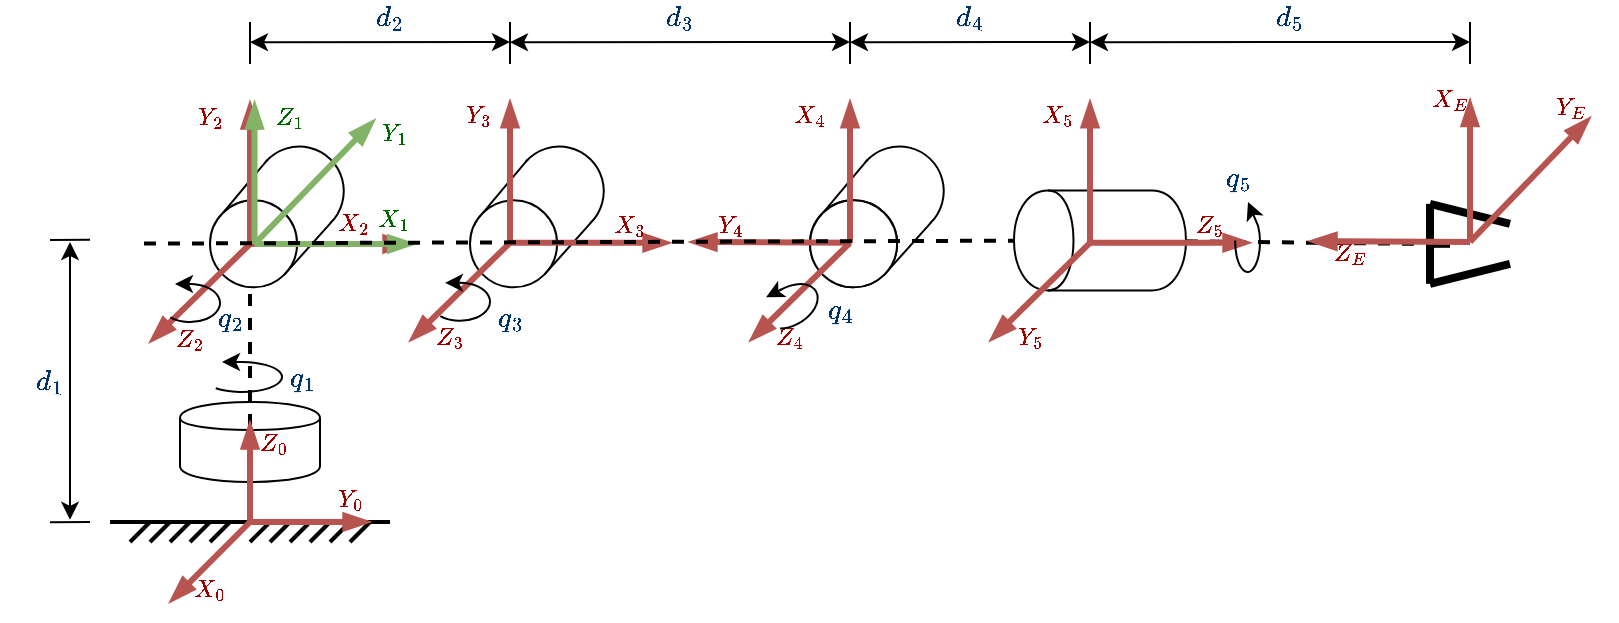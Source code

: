 <mxfile version="12.9.2" type="device"><diagram id="kCZqLQLHuq5Vb3MLcoAm" name="Page-1"><mxGraphModel dx="982" dy="481" grid="1" gridSize="10" guides="1" tooltips="1" connect="1" arrows="1" fold="1" page="1" pageScale="1" pageWidth="827" pageHeight="1169" math="1" shadow="0"><root><mxCell id="0"/><mxCell id="1" parent="0"/><mxCell id="_IQqjJRfOjK6HXZVAf1q-82" value="" style="endArrow=none;dashed=1;html=1;strokeWidth=2;" parent="1" source="_IQqjJRfOjK6HXZVAf1q-73" edge="1"><mxGeometry width="50" height="50" relative="1" as="geometry"><mxPoint x="217" y="260.79" as="sourcePoint"/><mxPoint x="860" y="261" as="targetPoint"/></mxGeometry></mxCell><mxCell id="_IQqjJRfOjK6HXZVAf1q-1" value="" style="group" parent="1" vertex="1" connectable="0"><mxGeometry x="200" y="400" width="140" height="10" as="geometry"/></mxCell><mxCell id="_IQqjJRfOjK6HXZVAf1q-2" value="" style="endArrow=none;html=1;strokeWidth=2;" parent="_IQqjJRfOjK6HXZVAf1q-1" edge="1"><mxGeometry width="50" height="50" relative="1" as="geometry"><mxPoint as="sourcePoint"/><mxPoint x="140" as="targetPoint"/></mxGeometry></mxCell><mxCell id="_IQqjJRfOjK6HXZVAf1q-3" value="" style="endArrow=none;html=1;strokeWidth=2;" parent="_IQqjJRfOjK6HXZVAf1q-1" edge="1"><mxGeometry width="50" height="50" relative="1" as="geometry"><mxPoint x="10" y="10" as="sourcePoint"/><mxPoint x="20" as="targetPoint"/></mxGeometry></mxCell><mxCell id="_IQqjJRfOjK6HXZVAf1q-4" value="" style="endArrow=none;html=1;strokeWidth=2;" parent="_IQqjJRfOjK6HXZVAf1q-1" edge="1"><mxGeometry width="50" height="50" relative="1" as="geometry"><mxPoint x="20" y="10" as="sourcePoint"/><mxPoint x="30" as="targetPoint"/></mxGeometry></mxCell><mxCell id="_IQqjJRfOjK6HXZVAf1q-5" value="" style="endArrow=none;html=1;strokeWidth=2;" parent="_IQqjJRfOjK6HXZVAf1q-1" edge="1"><mxGeometry width="50" height="50" relative="1" as="geometry"><mxPoint x="30" y="10" as="sourcePoint"/><mxPoint x="40" as="targetPoint"/></mxGeometry></mxCell><mxCell id="_IQqjJRfOjK6HXZVAf1q-6" value="" style="endArrow=none;html=1;strokeWidth=2;" parent="_IQqjJRfOjK6HXZVAf1q-1" edge="1"><mxGeometry width="50" height="50" relative="1" as="geometry"><mxPoint x="40" y="10" as="sourcePoint"/><mxPoint x="50" as="targetPoint"/></mxGeometry></mxCell><mxCell id="_IQqjJRfOjK6HXZVAf1q-7" value="" style="endArrow=none;html=1;strokeWidth=2;" parent="_IQqjJRfOjK6HXZVAf1q-1" edge="1"><mxGeometry width="50" height="50" relative="1" as="geometry"><mxPoint x="50" y="10" as="sourcePoint"/><mxPoint x="60" as="targetPoint"/></mxGeometry></mxCell><mxCell id="_IQqjJRfOjK6HXZVAf1q-8" value="" style="endArrow=none;html=1;strokeWidth=2;" parent="_IQqjJRfOjK6HXZVAf1q-1" edge="1"><mxGeometry width="50" height="50" relative="1" as="geometry"><mxPoint x="60" y="10" as="sourcePoint"/><mxPoint x="70" as="targetPoint"/></mxGeometry></mxCell><mxCell id="_IQqjJRfOjK6HXZVAf1q-9" value="" style="endArrow=none;html=1;strokeWidth=2;" parent="_IQqjJRfOjK6HXZVAf1q-1" edge="1"><mxGeometry width="50" height="50" relative="1" as="geometry"><mxPoint x="70" y="10" as="sourcePoint"/><mxPoint x="80" as="targetPoint"/></mxGeometry></mxCell><mxCell id="_IQqjJRfOjK6HXZVAf1q-10" value="" style="endArrow=none;html=1;strokeWidth=2;" parent="_IQqjJRfOjK6HXZVAf1q-1" edge="1"><mxGeometry width="50" height="50" relative="1" as="geometry"><mxPoint x="80" y="10" as="sourcePoint"/><mxPoint x="90" as="targetPoint"/></mxGeometry></mxCell><mxCell id="_IQqjJRfOjK6HXZVAf1q-11" value="" style="endArrow=none;html=1;strokeWidth=2;" parent="_IQqjJRfOjK6HXZVAf1q-1" edge="1"><mxGeometry width="50" height="50" relative="1" as="geometry"><mxPoint x="90" y="10" as="sourcePoint"/><mxPoint x="100" as="targetPoint"/></mxGeometry></mxCell><mxCell id="_IQqjJRfOjK6HXZVAf1q-12" value="" style="endArrow=none;html=1;strokeWidth=2;" parent="_IQqjJRfOjK6HXZVAf1q-1" edge="1"><mxGeometry width="50" height="50" relative="1" as="geometry"><mxPoint x="100" y="10" as="sourcePoint"/><mxPoint x="110" as="targetPoint"/></mxGeometry></mxCell><mxCell id="_IQqjJRfOjK6HXZVAf1q-13" value="" style="endArrow=none;html=1;strokeWidth=2;" parent="_IQqjJRfOjK6HXZVAf1q-1" edge="1"><mxGeometry width="50" height="50" relative="1" as="geometry"><mxPoint x="110" y="10" as="sourcePoint"/><mxPoint x="120" as="targetPoint"/></mxGeometry></mxCell><mxCell id="_IQqjJRfOjK6HXZVAf1q-14" value="" style="endArrow=none;html=1;strokeWidth=2;" parent="_IQqjJRfOjK6HXZVAf1q-1" edge="1"><mxGeometry width="50" height="50" relative="1" as="geometry"><mxPoint x="120" y="10" as="sourcePoint"/><mxPoint x="130" as="targetPoint"/></mxGeometry></mxCell><mxCell id="_IQqjJRfOjK6HXZVAf1q-15" value="" style="shape=cylinder;whiteSpace=wrap;html=1;boundedLbl=1;backgroundOutline=1;rotation=0;" parent="1" vertex="1"><mxGeometry x="235" y="340" width="70" height="40" as="geometry"/></mxCell><mxCell id="_IQqjJRfOjK6HXZVAf1q-53" value="" style="endArrow=none;dashed=1;html=1;strokeWidth=2;" parent="1" edge="1"><mxGeometry width="50" height="50" relative="1" as="geometry"><mxPoint x="270" y="400" as="sourcePoint"/><mxPoint x="270" y="280" as="targetPoint"/></mxGeometry></mxCell><mxCell id="_IQqjJRfOjK6HXZVAf1q-60" value="" style="group" parent="1" vertex="1" connectable="0"><mxGeometry x="380" y="204" width="100" height="110.39" as="geometry"/></mxCell><mxCell id="_IQqjJRfOjK6HXZVAf1q-61" value="" style="verticalLabelPosition=bottom;verticalAlign=top;html=1;shape=mxgraph.basic.arc;startAngle=0.283;endAngle=0.794;fillColor=#ffffff;rotation=-150;" parent="_IQqjJRfOjK6HXZVAf1q-60" vertex="1"><mxGeometry x="22.281" y="8.211" width="44.563" height="44.868" as="geometry"/></mxCell><mxCell id="_IQqjJRfOjK6HXZVAf1q-62" value="" style="group" parent="_IQqjJRfOjK6HXZVAf1q-60" vertex="1" connectable="0"><mxGeometry y="14.782" width="100" height="95.608" as="geometry"/></mxCell><mxCell id="_IQqjJRfOjK6HXZVAf1q-63" value="" style="ellipse;whiteSpace=wrap;html=1;aspect=fixed;fillColor=#ffffff;" parent="_IQqjJRfOjK6HXZVAf1q-62" vertex="1"><mxGeometry y="20.35" width="43.55" height="43.55" as="geometry"/></mxCell><mxCell id="_IQqjJRfOjK6HXZVAf1q-64" value="" style="endArrow=none;html=1;strokeWidth=1;exitX=1;exitY=1;exitDx=0;exitDy=0;entryX=1;entryY=1;entryDx=0;entryDy=0;" parent="_IQqjJRfOjK6HXZVAf1q-62" source="_IQqjJRfOjK6HXZVAf1q-63" edge="1"><mxGeometry width="50" height="50" relative="1" as="geometry"><mxPoint x="31.194" y="65.218" as="sourcePoint"/><mxPoint x="60.369" y="31.675" as="targetPoint"/></mxGeometry></mxCell><mxCell id="_IQqjJRfOjK6HXZVAf1q-65" value="" style="endArrow=none;html=1;strokeWidth=1;exitX=0;exitY=0;exitDx=0;exitDy=0;entryX=0;entryY=0;entryDx=0;entryDy=0;" parent="_IQqjJRfOjK6HXZVAf1q-62" source="_IQqjJRfOjK6HXZVAf1q-63" edge="1"><mxGeometry width="50" height="50" relative="1" as="geometry"><mxPoint x="-17.827" y="29.321" as="sourcePoint"/><mxPoint x="28.808" as="targetPoint"/></mxGeometry></mxCell><mxCell id="1BUEwo-a9rpsy0SJMTb0-36" value="" style="group" parent="_IQqjJRfOjK6HXZVAf1q-62" vertex="1" connectable="0"><mxGeometry x="-30" y="-30.392" width="130" height="126" as="geometry"/></mxCell><mxCell id="1BUEwo-a9rpsy0SJMTb0-37" value="" style="endArrow=blockThin;html=1;endFill=1;strokeWidth=3;fillColor=#f8cecc;strokeColor=#b85450;" parent="1BUEwo-a9rpsy0SJMTb0-36" edge="1"><mxGeometry width="50" height="50" relative="1" as="geometry"><mxPoint x="50" y="72" as="sourcePoint"/><mxPoint x="50" y="1" as="targetPoint"/></mxGeometry></mxCell><mxCell id="1BUEwo-a9rpsy0SJMTb0-38" value="$$Z_3$$" style="text;html=1;strokeColor=none;fillColor=none;align=center;verticalAlign=middle;whiteSpace=wrap;rounded=0;fontColor=#990000;fontSize=12;fontStyle=5;fontFamily=Times New Roman;" parent="1BUEwo-a9rpsy0SJMTb0-36" vertex="1"><mxGeometry x="10" y="111" width="20" height="15" as="geometry"/></mxCell><mxCell id="1BUEwo-a9rpsy0SJMTb0-39" value="$$Y_3$$" style="text;html=1;strokeColor=none;fillColor=none;align=center;verticalAlign=middle;whiteSpace=wrap;rounded=0;fontColor=#990000;fontSize=12;fontStyle=5;fontFamily=Times New Roman;" parent="1BUEwo-a9rpsy0SJMTb0-36" vertex="1"><mxGeometry x="24" width="20" height="15" as="geometry"/></mxCell><mxCell id="1BUEwo-a9rpsy0SJMTb0-40" value="" style="endArrow=blockThin;html=1;endFill=1;strokeWidth=3;fillColor=#f8cecc;strokeColor=#b85450;" parent="1BUEwo-a9rpsy0SJMTb0-36" edge="1"><mxGeometry width="50" height="50" relative="1" as="geometry"><mxPoint x="50" y="72" as="sourcePoint"/><mxPoint x="130" y="72" as="targetPoint"/></mxGeometry></mxCell><mxCell id="1BUEwo-a9rpsy0SJMTb0-41" value="" style="endArrow=blockThin;html=1;endFill=1;strokeWidth=3;fillColor=#f8cecc;strokeColor=#b85450;" parent="1BUEwo-a9rpsy0SJMTb0-36" edge="1"><mxGeometry width="50" height="50" relative="1" as="geometry"><mxPoint x="50" y="72" as="sourcePoint"/><mxPoint y="121" as="targetPoint"/></mxGeometry></mxCell><mxCell id="1BUEwo-a9rpsy0SJMTb0-83" value="$$X_3$$" style="text;html=1;strokeColor=none;fillColor=none;align=center;verticalAlign=middle;whiteSpace=wrap;rounded=0;fontColor=#990000;fontSize=12;fontStyle=5;fontFamily=Times New Roman;" parent="1BUEwo-a9rpsy0SJMTb0-36" vertex="1"><mxGeometry x="100" y="55.5" width="20" height="15" as="geometry"/></mxCell><mxCell id="1BUEwo-a9rpsy0SJMTb0-143" value="" style="group" parent="1BUEwo-a9rpsy0SJMTb0-36" vertex="1" connectable="0"><mxGeometry x="10" y="92" width="30" height="19" as="geometry"/></mxCell><mxCell id="1BUEwo-a9rpsy0SJMTb0-144" value="" style="verticalLabelPosition=bottom;verticalAlign=top;html=1;shape=mxgraph.basic.arc;startAngle=0.998;endAngle=0.614;fontFamily=Times New Roman;fontSize=12;fontColor=#006600;" parent="1BUEwo-a9rpsy0SJMTb0-143" vertex="1"><mxGeometry width="30" height="19" as="geometry"/></mxCell><mxCell id="1BUEwo-a9rpsy0SJMTb0-145" value="" style="endArrow=classic;html=1;fontFamily=Times New Roman;fontSize=12;fontColor=#006600;exitX=0.522;exitY=0;exitDx=0;exitDy=0;exitPerimeter=0;" parent="1BUEwo-a9rpsy0SJMTb0-143" source="1BUEwo-a9rpsy0SJMTb0-144" edge="1"><mxGeometry width="50" height="50" relative="1" as="geometry"><mxPoint x="15.75" as="sourcePoint"/><mxPoint x="7.5" as="targetPoint"/></mxGeometry></mxCell><mxCell id="1BUEwo-a9rpsy0SJMTb0-164" value="$$q_3$$" style="text;html=1;strokeColor=none;fillColor=none;align=center;verticalAlign=middle;whiteSpace=wrap;rounded=0;fontColor=#003366;fontSize=14;fontStyle=5;fontFamily=Times New Roman;" parent="1BUEwo-a9rpsy0SJMTb0-36" vertex="1"><mxGeometry x="40" y="101.61" width="20" height="15" as="geometry"/></mxCell><mxCell id="_IQqjJRfOjK6HXZVAf1q-87" value="" style="group" parent="1" vertex="1" connectable="0"><mxGeometry x="860" y="240.91" width="80" height="40" as="geometry"/></mxCell><mxCell id="_IQqjJRfOjK6HXZVAf1q-75" value="" style="endArrow=none;html=1;strokeWidth=4;endSize=5;" parent="_IQqjJRfOjK6HXZVAf1q-87" edge="1"><mxGeometry width="50" height="50" relative="1" as="geometry"><mxPoint as="sourcePoint"/><mxPoint y="40" as="targetPoint"/><Array as="points"><mxPoint y="10"/></Array></mxGeometry></mxCell><mxCell id="_IQqjJRfOjK6HXZVAf1q-76" value="" style="endArrow=none;html=1;strokeWidth=4;endSize=5;" parent="_IQqjJRfOjK6HXZVAf1q-87" edge="1"><mxGeometry width="50" height="50" relative="1" as="geometry"><mxPoint y="20" as="sourcePoint"/><mxPoint x="10" y="20" as="targetPoint"/></mxGeometry></mxCell><mxCell id="_IQqjJRfOjK6HXZVAf1q-77" value="" style="endArrow=none;html=1;strokeWidth=4;endSize=5;" parent="_IQqjJRfOjK6HXZVAf1q-87" edge="1"><mxGeometry width="50" height="50" relative="1" as="geometry"><mxPoint as="sourcePoint"/><mxPoint x="40" y="10" as="targetPoint"/></mxGeometry></mxCell><mxCell id="_IQqjJRfOjK6HXZVAf1q-78" value="" style="endArrow=none;html=1;strokeWidth=4;endSize=5;" parent="_IQqjJRfOjK6HXZVAf1q-87" edge="1"><mxGeometry width="50" height="50" relative="1" as="geometry"><mxPoint y="40" as="sourcePoint"/><mxPoint x="40" y="30" as="targetPoint"/></mxGeometry></mxCell><mxCell id="1BUEwo-a9rpsy0SJMTb0-130" value="" style="group" parent="_IQqjJRfOjK6HXZVAf1q-87" vertex="1" connectable="0"><mxGeometry x="-60" y="-60.91" width="140" height="93" as="geometry"/></mxCell><mxCell id="1BUEwo-a9rpsy0SJMTb0-123" value="" style="endArrow=blockThin;html=1;endFill=1;strokeWidth=3;fillColor=#f8cecc;strokeColor=#b85450;" parent="1BUEwo-a9rpsy0SJMTb0-130" edge="1"><mxGeometry width="50" height="50" relative="1" as="geometry"><mxPoint x="80" y="79.971" as="sourcePoint"/><mxPoint x="80" y="8.81" as="targetPoint"/></mxGeometry></mxCell><mxCell id="1BUEwo-a9rpsy0SJMTb0-124" value="$$Z_E$$" style="text;html=1;strokeColor=none;fillColor=none;align=center;verticalAlign=middle;whiteSpace=wrap;rounded=0;fontColor=#990000;fontSize=12;fontStyle=5;fontFamily=Times New Roman;" parent="1BUEwo-a9rpsy0SJMTb0-130" vertex="1"><mxGeometry x="10" y="77.966" width="20" height="15.034" as="geometry"/></mxCell><mxCell id="1BUEwo-a9rpsy0SJMTb0-125" value="" style="endArrow=blockThin;html=1;endFill=1;strokeWidth=3;fillColor=#f8cecc;strokeColor=#b85450;" parent="1BUEwo-a9rpsy0SJMTb0-130" edge="1"><mxGeometry width="50" height="50" relative="1" as="geometry"><mxPoint x="80" y="79.971" as="sourcePoint"/><mxPoint y="79.58" as="targetPoint"/></mxGeometry></mxCell><mxCell id="1BUEwo-a9rpsy0SJMTb0-126" value="" style="endArrow=blockThin;html=1;endFill=1;strokeWidth=3;fillColor=#f8cecc;strokeColor=#b85450;" parent="1BUEwo-a9rpsy0SJMTb0-130" edge="1"><mxGeometry width="50" height="50" relative="1" as="geometry"><mxPoint x="80" y="79.971" as="sourcePoint"/><mxPoint x="140" y="17.83" as="targetPoint"/></mxGeometry></mxCell><mxCell id="1BUEwo-a9rpsy0SJMTb0-128" value="$$X_E$$" style="text;html=1;strokeColor=none;fillColor=none;align=center;verticalAlign=middle;whiteSpace=wrap;rounded=0;fontColor=#990000;fontSize=12;fontStyle=5;fontFamily=Times New Roman;" parent="1BUEwo-a9rpsy0SJMTb0-130" vertex="1"><mxGeometry x="60" width="20" height="15.034" as="geometry"/></mxCell><mxCell id="1BUEwo-a9rpsy0SJMTb0-129" value="$$Y_E$$" style="text;html=1;strokeColor=none;fillColor=none;align=center;verticalAlign=middle;whiteSpace=wrap;rounded=0;fontColor=#990000;fontSize=12;fontStyle=5;fontFamily=Times New Roman;" parent="1BUEwo-a9rpsy0SJMTb0-130" vertex="1"><mxGeometry x="120" y="3.989" width="20" height="15.034" as="geometry"/></mxCell><mxCell id="_IQqjJRfOjK6HXZVAf1q-89" value="" style="group" parent="1" vertex="1" connectable="0"><mxGeometry x="230" y="350" width="100" height="90" as="geometry"/></mxCell><mxCell id="_IQqjJRfOjK6HXZVAf1q-19" value="" style="endArrow=blockThin;html=1;endFill=1;strokeWidth=3;fillColor=#f8cecc;strokeColor=#b85450;" parent="_IQqjJRfOjK6HXZVAf1q-89" edge="1"><mxGeometry width="50" height="50" relative="1" as="geometry"><mxPoint x="40" y="50" as="sourcePoint"/><mxPoint x="40" as="targetPoint"/></mxGeometry></mxCell><mxCell id="_IQqjJRfOjK6HXZVAf1q-20" value="" style="endArrow=blockThin;html=1;endFill=1;strokeWidth=3;fillColor=#f8cecc;strokeColor=#b85450;" parent="_IQqjJRfOjK6HXZVAf1q-89" edge="1"><mxGeometry width="50" height="50" relative="1" as="geometry"><mxPoint x="40" y="50" as="sourcePoint"/><mxPoint x="100" y="50" as="targetPoint"/></mxGeometry></mxCell><mxCell id="_IQqjJRfOjK6HXZVAf1q-21" value="" style="endArrow=blockThin;html=1;endFill=1;strokeWidth=3;fillColor=#f8cecc;strokeColor=#b85450;" parent="_IQqjJRfOjK6HXZVAf1q-89" edge="1"><mxGeometry width="50" height="50" relative="1" as="geometry"><mxPoint x="40" y="50" as="sourcePoint"/><mxPoint y="90" as="targetPoint"/></mxGeometry></mxCell><mxCell id="1BUEwo-a9rpsy0SJMTb0-3" value="$$Y_0$$" style="text;html=1;strokeColor=none;fillColor=none;align=center;verticalAlign=middle;whiteSpace=wrap;rounded=0;fontColor=#990000;fontSize=12;fontStyle=5;fontFamily=Times New Roman;" parent="_IQqjJRfOjK6HXZVAf1q-89" vertex="1"><mxGeometry x="80" y="30" width="20" height="15" as="geometry"/></mxCell><mxCell id="1BUEwo-a9rpsy0SJMTb0-4" value="$$X_0$$" style="text;html=1;strokeColor=none;fillColor=none;align=center;verticalAlign=middle;whiteSpace=wrap;rounded=0;fontColor=#990000;fontSize=12;fontStyle=5;fontFamily=Times New Roman;" parent="_IQqjJRfOjK6HXZVAf1q-89" vertex="1"><mxGeometry x="10" y="75" width="20" height="15" as="geometry"/></mxCell><mxCell id="1BUEwo-a9rpsy0SJMTb0-1" value="$$Z_0$$" style="text;html=1;strokeColor=none;fillColor=none;align=center;verticalAlign=middle;whiteSpace=wrap;rounded=0;fontColor=#990000;fontSize=12;fontStyle=5;fontFamily=Times New Roman;" parent="1" vertex="1"><mxGeometry x="272.28" y="352.5" width="20" height="15" as="geometry"/></mxCell><mxCell id="_IQqjJRfOjK6HXZVAf1q-39" value="" style="verticalLabelPosition=bottom;verticalAlign=top;html=1;shape=mxgraph.basic.arc;startAngle=0.283;endAngle=0.794;fillColor=#ffffff;rotation=-150;" parent="1" vertex="1"><mxGeometry x="272.281" y="212.211" width="44.563" height="44.868" as="geometry"/></mxCell><mxCell id="_IQqjJRfOjK6HXZVAf1q-44" value="" style="ellipse;whiteSpace=wrap;html=1;aspect=fixed;fillColor=#ffffff;" parent="1" vertex="1"><mxGeometry x="250" y="239.132" width="43.55" height="43.55" as="geometry"/></mxCell><mxCell id="_IQqjJRfOjK6HXZVAf1q-46" value="" style="endArrow=none;html=1;strokeWidth=1;exitX=1;exitY=1;exitDx=0;exitDy=0;entryX=1;entryY=1;entryDx=0;entryDy=0;" parent="1" source="_IQqjJRfOjK6HXZVAf1q-44" edge="1"><mxGeometry width="50" height="50" relative="1" as="geometry"><mxPoint x="281.194" y="284" as="sourcePoint"/><mxPoint x="310.369" y="250.457" as="targetPoint"/></mxGeometry></mxCell><mxCell id="_IQqjJRfOjK6HXZVAf1q-48" value="" style="endArrow=none;html=1;strokeWidth=1;exitX=0;exitY=0;exitDx=0;exitDy=0;entryX=0;entryY=0;entryDx=0;entryDy=0;" parent="1" source="_IQqjJRfOjK6HXZVAf1q-44" edge="1"><mxGeometry width="50" height="50" relative="1" as="geometry"><mxPoint x="232.173" y="248.104" as="sourcePoint"/><mxPoint x="278.808" y="218.782" as="targetPoint"/></mxGeometry></mxCell><mxCell id="1BUEwo-a9rpsy0SJMTb0-22" value="" style="group" parent="1" vertex="1" connectable="0"><mxGeometry x="220" y="189" width="130" height="126" as="geometry"/></mxCell><mxCell id="1BUEwo-a9rpsy0SJMTb0-6" value="" style="endArrow=blockThin;html=1;endFill=1;strokeWidth=3;fillColor=#f8cecc;strokeColor=#b85450;" parent="1BUEwo-a9rpsy0SJMTb0-22" edge="1"><mxGeometry width="50" height="50" relative="1" as="geometry"><mxPoint x="50" y="72" as="sourcePoint"/><mxPoint x="50" y="1" as="targetPoint"/></mxGeometry></mxCell><mxCell id="1BUEwo-a9rpsy0SJMTb0-10" value="$$Z_2$$" style="text;html=1;strokeColor=none;fillColor=none;align=center;verticalAlign=middle;whiteSpace=wrap;rounded=0;fontColor=#990000;fontSize=12;fontStyle=5;fontFamily=Times New Roman;" parent="1BUEwo-a9rpsy0SJMTb0-22" vertex="1"><mxGeometry x="10" y="111" width="20" height="15" as="geometry"/></mxCell><mxCell id="1BUEwo-a9rpsy0SJMTb0-11" value="$$Y_2$$" style="text;html=1;strokeColor=none;fillColor=none;align=center;verticalAlign=middle;whiteSpace=wrap;rounded=0;fontColor=#990000;fontSize=12;fontStyle=5;fontFamily=Times New Roman;" parent="1BUEwo-a9rpsy0SJMTb0-22" vertex="1"><mxGeometry x="20" width="20" height="15" as="geometry"/></mxCell><mxCell id="1BUEwo-a9rpsy0SJMTb0-7" value="" style="endArrow=blockThin;html=1;endFill=1;strokeWidth=3;fillColor=#f8cecc;strokeColor=#b85450;" parent="1BUEwo-a9rpsy0SJMTb0-22" edge="1"><mxGeometry width="50" height="50" relative="1" as="geometry"><mxPoint x="50" y="72" as="sourcePoint"/><mxPoint x="130" y="72" as="targetPoint"/></mxGeometry></mxCell><mxCell id="1BUEwo-a9rpsy0SJMTb0-8" value="" style="endArrow=blockThin;html=1;endFill=1;strokeWidth=3;fillColor=#f8cecc;strokeColor=#b85450;" parent="1BUEwo-a9rpsy0SJMTb0-22" edge="1"><mxGeometry width="50" height="50" relative="1" as="geometry"><mxPoint x="50" y="72" as="sourcePoint"/><mxPoint y="121" as="targetPoint"/></mxGeometry></mxCell><mxCell id="1BUEwo-a9rpsy0SJMTb0-140" value="" style="group" parent="1BUEwo-a9rpsy0SJMTb0-22" vertex="1" connectable="0"><mxGeometry x="5" y="92" width="45" height="24" as="geometry"/></mxCell><mxCell id="1BUEwo-a9rpsy0SJMTb0-141" value="" style="verticalLabelPosition=bottom;verticalAlign=top;html=1;shape=mxgraph.basic.arc;startAngle=0.998;endAngle=0.614;fontFamily=Times New Roman;fontSize=12;fontColor=#006600;" parent="1BUEwo-a9rpsy0SJMTb0-140" vertex="1"><mxGeometry width="30" height="19" as="geometry"/></mxCell><mxCell id="1BUEwo-a9rpsy0SJMTb0-142" value="" style="endArrow=classic;html=1;fontFamily=Times New Roman;fontSize=12;fontColor=#006600;exitX=0.522;exitY=0;exitDx=0;exitDy=0;exitPerimeter=0;" parent="1BUEwo-a9rpsy0SJMTb0-140" source="1BUEwo-a9rpsy0SJMTb0-141" edge="1"><mxGeometry width="50" height="50" relative="1" as="geometry"><mxPoint x="15.75" as="sourcePoint"/><mxPoint x="7.5" as="targetPoint"/></mxGeometry></mxCell><mxCell id="1BUEwo-a9rpsy0SJMTb0-163" value="$$q_2$$" style="text;html=1;strokeColor=none;fillColor=none;align=center;verticalAlign=middle;whiteSpace=wrap;rounded=0;fontColor=#003366;fontSize=14;fontStyle=5;fontFamily=Times New Roman;" parent="1BUEwo-a9rpsy0SJMTb0-140" vertex="1"><mxGeometry x="25" y="9" width="20" height="15" as="geometry"/></mxCell><mxCell id="1BUEwo-a9rpsy0SJMTb0-35" value="" style="group" parent="1" vertex="1" connectable="0"><mxGeometry x="272.28" y="189" width="80" height="72" as="geometry"/></mxCell><mxCell id="1BUEwo-a9rpsy0SJMTb0-25" value="" style="endArrow=blockThin;html=1;endFill=1;strokeWidth=3;fillColor=#d5e8d4;strokeColor=#82b366;" parent="1BUEwo-a9rpsy0SJMTb0-35" edge="1"><mxGeometry width="50" height="50" relative="1" as="geometry"><mxPoint y="72" as="sourcePoint"/><mxPoint x="60" y="10" as="targetPoint"/></mxGeometry></mxCell><mxCell id="1BUEwo-a9rpsy0SJMTb0-24" value="" style="endArrow=blockThin;html=1;endFill=1;strokeWidth=3;fillColor=#d5e8d4;strokeColor=#82b366;" parent="1BUEwo-a9rpsy0SJMTb0-35" edge="1"><mxGeometry width="50" height="50" relative="1" as="geometry"><mxPoint y="72" as="sourcePoint"/><mxPoint y="1" as="targetPoint"/></mxGeometry></mxCell><mxCell id="1BUEwo-a9rpsy0SJMTb0-27" value="$$Y_1$$" style="text;html=1;strokeColor=none;fillColor=none;align=center;verticalAlign=middle;whiteSpace=wrap;rounded=0;fontColor=#006600;fontSize=12;fontStyle=5;fontFamily=Times New Roman;" parent="1BUEwo-a9rpsy0SJMTb0-35" vertex="1"><mxGeometry x="60" y="8" width="20" height="15" as="geometry"/></mxCell><mxCell id="1BUEwo-a9rpsy0SJMTb0-29" value="" style="endArrow=blockThin;html=1;endFill=1;strokeWidth=3;fillColor=#d5e8d4;strokeColor=#82b366;" parent="1BUEwo-a9rpsy0SJMTb0-35" edge="1"><mxGeometry width="50" height="50" relative="1" as="geometry"><mxPoint y="72" as="sourcePoint"/><mxPoint x="80" y="72" as="targetPoint"/></mxGeometry></mxCell><mxCell id="1BUEwo-a9rpsy0SJMTb0-28" value="$$Z_1$$" style="text;html=1;strokeColor=none;fillColor=none;align=center;verticalAlign=middle;whiteSpace=wrap;rounded=0;fontColor=#006600;fontSize=12;fontStyle=5;fontFamily=Times New Roman;" parent="1BUEwo-a9rpsy0SJMTb0-35" vertex="1"><mxGeometry x="7.72" width="20" height="15" as="geometry"/></mxCell><mxCell id="1BUEwo-a9rpsy0SJMTb0-26" value="$$X_1$$" style="text;html=1;strokeColor=none;fillColor=none;align=center;verticalAlign=middle;whiteSpace=wrap;rounded=0;fontColor=#006600;fontSize=12;fontStyle=5;fontFamily=Times New Roman;" parent="1BUEwo-a9rpsy0SJMTb0-35" vertex="1"><mxGeometry x="60" y="51.0" width="20" height="15" as="geometry"/></mxCell><mxCell id="1BUEwo-a9rpsy0SJMTb0-9" value="$$X_2$$" style="text;html=1;strokeColor=none;fillColor=none;align=center;verticalAlign=middle;whiteSpace=wrap;rounded=0;fontColor=#990000;fontSize=12;fontStyle=5;fontFamily=Times New Roman;" parent="1BUEwo-a9rpsy0SJMTb0-35" vertex="1"><mxGeometry x="40.0" y="53.08" width="20" height="15" as="geometry"/></mxCell><mxCell id="1BUEwo-a9rpsy0SJMTb0-42" value="" style="group" parent="1" vertex="1" connectable="0"><mxGeometry x="560" y="188.39" width="130" height="126" as="geometry"/></mxCell><mxCell id="_IQqjJRfOjK6HXZVAf1q-69" value="" style="ellipse;whiteSpace=wrap;html=1;aspect=fixed;fillColor=#ffffff;" parent="1BUEwo-a9rpsy0SJMTb0-42" vertex="1"><mxGeometry x="-10" y="50.742" width="43.55" height="43.55" as="geometry"/></mxCell><mxCell id="_IQqjJRfOjK6HXZVAf1q-67" value="" style="verticalLabelPosition=bottom;verticalAlign=top;html=1;shape=mxgraph.basic.arc;startAngle=0.283;endAngle=0.794;fillColor=#ffffff;rotation=-150;" parent="1BUEwo-a9rpsy0SJMTb0-42" vertex="1"><mxGeometry x="12.281" y="23.821" width="44.563" height="44.868" as="geometry"/></mxCell><mxCell id="_IQqjJRfOjK6HXZVAf1q-70" value="" style="endArrow=none;html=1;strokeWidth=1;exitX=1;exitY=1;exitDx=0;exitDy=0;entryX=1;entryY=1;entryDx=0;entryDy=0;" parent="1BUEwo-a9rpsy0SJMTb0-42" source="_IQqjJRfOjK6HXZVAf1q-69" edge="1"><mxGeometry width="50" height="50" relative="1" as="geometry"><mxPoint x="21.194" y="95.61" as="sourcePoint"/><mxPoint x="50.369" y="62.067" as="targetPoint"/></mxGeometry></mxCell><mxCell id="_IQqjJRfOjK6HXZVAf1q-71" value="" style="endArrow=none;html=1;strokeWidth=1;exitX=0;exitY=0;exitDx=0;exitDy=0;entryX=0;entryY=0;entryDx=0;entryDy=0;" parent="1BUEwo-a9rpsy0SJMTb0-42" source="_IQqjJRfOjK6HXZVAf1q-69" edge="1"><mxGeometry width="50" height="50" relative="1" as="geometry"><mxPoint x="-27.827" y="59.714" as="sourcePoint"/><mxPoint x="18.808" y="30.392" as="targetPoint"/></mxGeometry></mxCell><mxCell id="_IQqjJRfOjK6HXZVAf1q-85" value="" style="ellipse;whiteSpace=wrap;html=1;aspect=fixed;fillColor=#ffffff;" parent="1BUEwo-a9rpsy0SJMTb0-42" vertex="1"><mxGeometry x="-10" y="50.742" width="43.55" height="43.55" as="geometry"/></mxCell><mxCell id="1BUEwo-a9rpsy0SJMTb0-43" value="" style="endArrow=blockThin;html=1;endFill=1;strokeWidth=3;fillColor=#f8cecc;strokeColor=#b85450;" parent="1BUEwo-a9rpsy0SJMTb0-42" edge="1"><mxGeometry width="50" height="50" relative="1" as="geometry"><mxPoint x="10" y="72" as="sourcePoint"/><mxPoint x="10" y="1" as="targetPoint"/></mxGeometry></mxCell><mxCell id="1BUEwo-a9rpsy0SJMTb0-44" value="$$Z_4$$" style="text;html=1;strokeColor=none;fillColor=none;align=center;verticalAlign=middle;whiteSpace=wrap;rounded=0;fontColor=#990000;fontSize=12;fontStyle=5;fontFamily=Times New Roman;" parent="1BUEwo-a9rpsy0SJMTb0-42" vertex="1"><mxGeometry x="-30" y="111" width="20" height="15" as="geometry"/></mxCell><mxCell id="1BUEwo-a9rpsy0SJMTb0-46" value="" style="endArrow=blockThin;html=1;endFill=1;strokeWidth=3;fillColor=#f8cecc;strokeColor=#b85450;" parent="1BUEwo-a9rpsy0SJMTb0-42" edge="1"><mxGeometry width="50" height="50" relative="1" as="geometry"><mxPoint x="10" y="72" as="sourcePoint"/><mxPoint x="-70" y="71.61" as="targetPoint"/></mxGeometry></mxCell><mxCell id="1BUEwo-a9rpsy0SJMTb0-47" value="" style="endArrow=blockThin;html=1;endFill=1;strokeWidth=3;fillColor=#f8cecc;strokeColor=#b85450;" parent="1BUEwo-a9rpsy0SJMTb0-42" edge="1"><mxGeometry width="50" height="50" relative="1" as="geometry"><mxPoint x="10" y="72" as="sourcePoint"/><mxPoint x="-40" y="121" as="targetPoint"/></mxGeometry></mxCell><mxCell id="1BUEwo-a9rpsy0SJMTb0-146" value="" style="group;rotation=-30;" parent="1BUEwo-a9rpsy0SJMTb0-42" vertex="1" connectable="0"><mxGeometry x="-35" y="94.29" width="30" height="19" as="geometry"/></mxCell><mxCell id="1BUEwo-a9rpsy0SJMTb0-147" value="" style="verticalLabelPosition=bottom;verticalAlign=top;html=1;shape=mxgraph.basic.arc;startAngle=0.998;endAngle=0.614;fontFamily=Times New Roman;fontSize=12;fontColor=#006600;rotation=-30;" parent="1BUEwo-a9rpsy0SJMTb0-146" vertex="1"><mxGeometry width="30" height="19" as="geometry"/></mxCell><mxCell id="1BUEwo-a9rpsy0SJMTb0-148" value="" style="endArrow=classic;html=1;fontFamily=Times New Roman;fontSize=12;fontColor=#006600;exitX=0.522;exitY=0;exitDx=0;exitDy=0;exitPerimeter=0;" parent="1BUEwo-a9rpsy0SJMTb0-146" source="1BUEwo-a9rpsy0SJMTb0-147" edge="1"><mxGeometry width="50" height="50" relative="1" as="geometry"><mxPoint x="11" y="1" as="sourcePoint"/><mxPoint x="3" y="5" as="targetPoint"/></mxGeometry></mxCell><mxCell id="1BUEwo-a9rpsy0SJMTb0-165" value="$$q_4$$" style="text;html=1;strokeColor=none;fillColor=none;align=center;verticalAlign=middle;whiteSpace=wrap;rounded=0;fontColor=#003366;fontSize=14;fontStyle=5;fontFamily=Times New Roman;" parent="1BUEwo-a9rpsy0SJMTb0-42" vertex="1"><mxGeometry x="-5" y="98.29" width="20" height="15" as="geometry"/></mxCell><mxCell id="_IQqjJRfOjK6HXZVAf1q-73" value="" style="shape=cylinder;whiteSpace=wrap;html=1;boundedLbl=1;backgroundOutline=1;fillColor=#ffffff;rotation=-90;" parent="1" vertex="1"><mxGeometry x="670" y="216.19" width="50" height="86" as="geometry"/></mxCell><mxCell id="1BUEwo-a9rpsy0SJMTb0-84" value="" style="endArrow=none;dashed=1;html=1;strokeWidth=2;" parent="1" target="_IQqjJRfOjK6HXZVAf1q-73" edge="1"><mxGeometry width="50" height="50" relative="1" as="geometry"><mxPoint x="217" y="260.79" as="sourcePoint"/><mxPoint x="827" y="260.79" as="targetPoint"/></mxGeometry></mxCell><mxCell id="1BUEwo-a9rpsy0SJMTb0-85" value="$$Y_4$$" style="text;html=1;strokeColor=none;fillColor=none;align=center;verticalAlign=middle;whiteSpace=wrap;rounded=0;fontColor=#990000;fontSize=12;fontStyle=5;fontFamily=Times New Roman;" parent="1" vertex="1"><mxGeometry x="500" y="243.89" width="20" height="15" as="geometry"/></mxCell><mxCell id="1BUEwo-a9rpsy0SJMTb0-45" value="$$X_4$$" style="text;html=1;strokeColor=none;fillColor=none;align=center;verticalAlign=middle;whiteSpace=wrap;rounded=0;fontColor=#990000;fontSize=12;fontStyle=5;fontFamily=Times New Roman;" parent="1" vertex="1"><mxGeometry x="540" y="188.39" width="20" height="15" as="geometry"/></mxCell><mxCell id="1BUEwo-a9rpsy0SJMTb0-88" value="" style="group" parent="1" vertex="1" connectable="0"><mxGeometry x="670" y="218.782" width="119.2" height="95.608" as="geometry"/></mxCell><mxCell id="1BUEwo-a9rpsy0SJMTb0-92" value="" style="group" parent="1BUEwo-a9rpsy0SJMTb0-88" vertex="1" connectable="0"><mxGeometry x="-30" y="-30.392" width="149.2" height="126" as="geometry"/></mxCell><mxCell id="1BUEwo-a9rpsy0SJMTb0-93" value="" style="endArrow=blockThin;html=1;endFill=1;strokeWidth=3;fillColor=#f8cecc;strokeColor=#b85450;" parent="1BUEwo-a9rpsy0SJMTb0-92" edge="1"><mxGeometry width="50" height="50" relative="1" as="geometry"><mxPoint x="50" y="72" as="sourcePoint"/><mxPoint x="50" y="1" as="targetPoint"/></mxGeometry></mxCell><mxCell id="1BUEwo-a9rpsy0SJMTb0-94" value="$$Y_5$$" style="text;html=1;strokeColor=none;fillColor=none;align=center;verticalAlign=middle;whiteSpace=wrap;rounded=0;fontColor=#990000;fontSize=12;fontStyle=5;fontFamily=Times New Roman;" parent="1BUEwo-a9rpsy0SJMTb0-92" vertex="1"><mxGeometry x="10" y="111" width="20" height="15" as="geometry"/></mxCell><mxCell id="1BUEwo-a9rpsy0SJMTb0-95" value="$$X_5$$" style="text;html=1;strokeColor=none;fillColor=none;align=center;verticalAlign=middle;whiteSpace=wrap;rounded=0;fontColor=#990000;fontSize=12;fontStyle=5;fontFamily=Times New Roman;" parent="1BUEwo-a9rpsy0SJMTb0-92" vertex="1"><mxGeometry x="24" width="20" height="15" as="geometry"/></mxCell><mxCell id="1BUEwo-a9rpsy0SJMTb0-96" value="" style="endArrow=blockThin;html=1;endFill=1;strokeWidth=3;fillColor=#f8cecc;strokeColor=#b85450;" parent="1BUEwo-a9rpsy0SJMTb0-92" edge="1"><mxGeometry width="50" height="50" relative="1" as="geometry"><mxPoint x="50" y="72" as="sourcePoint"/><mxPoint x="130" y="72" as="targetPoint"/></mxGeometry></mxCell><mxCell id="1BUEwo-a9rpsy0SJMTb0-97" value="" style="endArrow=blockThin;html=1;endFill=1;strokeWidth=3;fillColor=#f8cecc;strokeColor=#b85450;" parent="1BUEwo-a9rpsy0SJMTb0-92" edge="1"><mxGeometry width="50" height="50" relative="1" as="geometry"><mxPoint x="50" y="72" as="sourcePoint"/><mxPoint y="121" as="targetPoint"/></mxGeometry></mxCell><mxCell id="1BUEwo-a9rpsy0SJMTb0-98" value="$$Z_5$$" style="text;html=1;strokeColor=none;fillColor=none;align=center;verticalAlign=middle;whiteSpace=wrap;rounded=0;fontColor=#990000;fontSize=12;fontStyle=5;fontFamily=Times New Roman;" parent="1BUEwo-a9rpsy0SJMTb0-92" vertex="1"><mxGeometry x="100" y="55.5" width="20" height="15" as="geometry"/></mxCell><mxCell id="1BUEwo-a9rpsy0SJMTb0-167" value="$$q_5$$" style="text;html=1;strokeColor=none;fillColor=none;align=center;verticalAlign=middle;whiteSpace=wrap;rounded=0;fontColor=#003366;fontSize=14;fontStyle=5;fontFamily=Times New Roman;" parent="1BUEwo-a9rpsy0SJMTb0-92" vertex="1"><mxGeometry x="113.8" y="31.61" width="20" height="15" as="geometry"/></mxCell><mxCell id="1BUEwo-a9rpsy0SJMTb0-156" value="" style="verticalLabelPosition=bottom;verticalAlign=top;html=1;shape=mxgraph.basic.arc;startAngle=0.409;endAngle=0.008;fontFamily=Times New Roman;fontSize=12;fontColor=#006600;rotation=-90;" parent="1BUEwo-a9rpsy0SJMTb0-92" vertex="1"><mxGeometry x="113.8" y="65.4" width="30" height="12.41" as="geometry"/></mxCell><mxCell id="1BUEwo-a9rpsy0SJMTb0-157" value="" style="endArrow=classic;html=1;fontFamily=Times New Roman;fontSize=12;fontColor=#006600;exitX=0.764;exitY=0.926;exitDx=0;exitDy=0;exitPerimeter=0;" parent="1BUEwo-a9rpsy0SJMTb0-92" source="1BUEwo-a9rpsy0SJMTb0-156" edge="1"><mxGeometry width="50" height="50" relative="1" as="geometry"><mxPoint x="115" y="70.61" as="sourcePoint"/><mxPoint x="129" y="51.61" as="targetPoint"/></mxGeometry></mxCell><mxCell id="1BUEwo-a9rpsy0SJMTb0-139" value="" style="group" parent="1" vertex="1" connectable="0"><mxGeometry x="246" y="320" width="40" height="15" as="geometry"/></mxCell><mxCell id="1BUEwo-a9rpsy0SJMTb0-133" value="" style="verticalLabelPosition=bottom;verticalAlign=top;html=1;shape=mxgraph.basic.arc;startAngle=0.998;endAngle=0.614;fontFamily=Times New Roman;fontSize=12;fontColor=#006600;" parent="1BUEwo-a9rpsy0SJMTb0-139" vertex="1"><mxGeometry width="40" height="15" as="geometry"/></mxCell><mxCell id="1BUEwo-a9rpsy0SJMTb0-138" value="" style="endArrow=classic;html=1;fontFamily=Times New Roman;fontSize=12;fontColor=#006600;exitX=0.522;exitY=0;exitDx=0;exitDy=0;exitPerimeter=0;" parent="1BUEwo-a9rpsy0SJMTb0-139" source="1BUEwo-a9rpsy0SJMTb0-133" edge="1"><mxGeometry width="50" height="50" relative="1" as="geometry"><mxPoint x="21" as="sourcePoint"/><mxPoint x="10" as="targetPoint"/></mxGeometry></mxCell><mxCell id="1BUEwo-a9rpsy0SJMTb0-162" value="$$q_1$$" style="text;html=1;strokeColor=none;fillColor=none;align=center;verticalAlign=middle;whiteSpace=wrap;rounded=0;fontColor=#003366;fontSize=14;fontStyle=5;fontFamily=Times New Roman;" parent="1" vertex="1"><mxGeometry x="286" y="320" width="20" height="15" as="geometry"/></mxCell><mxCell id="1BUEwo-a9rpsy0SJMTb0-173" value="" style="group" parent="1" vertex="1" connectable="0"><mxGeometry x="170.0" y="258.89" width="20.0" height="141.22" as="geometry"/></mxCell><mxCell id="1BUEwo-a9rpsy0SJMTb0-168" value="" style="endArrow=classic;startArrow=classic;html=1;fontFamily=Times New Roman;fontSize=14;fontColor=#003366;" parent="1BUEwo-a9rpsy0SJMTb0-173" edge="1"><mxGeometry width="50" height="50" relative="1" as="geometry"><mxPoint x="10.0" y="140" as="sourcePoint"/><mxPoint x="10.0" y="1.11" as="targetPoint"/></mxGeometry></mxCell><mxCell id="1BUEwo-a9rpsy0SJMTb0-171" value="" style="endArrow=none;html=1;fontFamily=Times New Roman;fontSize=14;fontColor=#003366;" parent="1BUEwo-a9rpsy0SJMTb0-173" edge="1"><mxGeometry width="50" height="50" relative="1" as="geometry"><mxPoint x="5.684e-14" y="0.11" as="sourcePoint"/><mxPoint x="20.0" as="targetPoint"/></mxGeometry></mxCell><mxCell id="1BUEwo-a9rpsy0SJMTb0-172" value="" style="endArrow=none;html=1;fontFamily=Times New Roman;fontSize=14;fontColor=#003366;" parent="1BUEwo-a9rpsy0SJMTb0-173" edge="1"><mxGeometry width="50" height="50" relative="1" as="geometry"><mxPoint y="141.22" as="sourcePoint"/><mxPoint x="20.0" y="141.11" as="targetPoint"/></mxGeometry></mxCell><mxCell id="1BUEwo-a9rpsy0SJMTb0-184" value="" style="group" parent="1" vertex="1" connectable="0"><mxGeometry x="270" y="150" width="130" height="21" as="geometry"/></mxCell><mxCell id="1BUEwo-a9rpsy0SJMTb0-181" value="" style="endArrow=classic;startArrow=classic;html=1;fontFamily=Times New Roman;fontSize=14;fontColor=#003366;" parent="1BUEwo-a9rpsy0SJMTb0-184" edge="1"><mxGeometry width="50" height="50" relative="1" as="geometry"><mxPoint x="130" y="10" as="sourcePoint"/><mxPoint y="10.11" as="targetPoint"/></mxGeometry></mxCell><mxCell id="1BUEwo-a9rpsy0SJMTb0-182" value="" style="endArrow=none;html=1;fontFamily=Times New Roman;fontSize=14;fontColor=#003366;" parent="1BUEwo-a9rpsy0SJMTb0-184" edge="1"><mxGeometry width="50" height="50" relative="1" as="geometry"><mxPoint x="130" y="21" as="sourcePoint"/><mxPoint x="130" as="targetPoint"/></mxGeometry></mxCell><mxCell id="1BUEwo-a9rpsy0SJMTb0-183" value="" style="endArrow=none;html=1;fontFamily=Times New Roman;fontSize=14;fontColor=#003366;" parent="1BUEwo-a9rpsy0SJMTb0-184" edge="1"><mxGeometry width="50" height="50" relative="1" as="geometry"><mxPoint y="21" as="sourcePoint"/><mxPoint as="targetPoint"/></mxGeometry></mxCell><mxCell id="1BUEwo-a9rpsy0SJMTb0-201" value="$$d_2$$" style="text;html=1;strokeColor=none;fillColor=none;align=center;verticalAlign=middle;whiteSpace=wrap;rounded=0;fontColor=#003366;fontSize=14;fontStyle=5;fontFamily=Times New Roman;" parent="1BUEwo-a9rpsy0SJMTb0-184" vertex="1"><mxGeometry x="60" y="-10" width="20" height="15" as="geometry"/></mxCell><mxCell id="1BUEwo-a9rpsy0SJMTb0-188" value="" style="group" parent="1" vertex="1" connectable="0"><mxGeometry x="400" y="150" width="170" height="21" as="geometry"/></mxCell><mxCell id="1BUEwo-a9rpsy0SJMTb0-189" value="" style="endArrow=classic;startArrow=classic;html=1;fontFamily=Times New Roman;fontSize=14;fontColor=#003366;" parent="1BUEwo-a9rpsy0SJMTb0-188" edge="1"><mxGeometry width="50" height="50" relative="1" as="geometry"><mxPoint x="170" y="10" as="sourcePoint"/><mxPoint y="10.11" as="targetPoint"/></mxGeometry></mxCell><mxCell id="1BUEwo-a9rpsy0SJMTb0-190" value="" style="endArrow=none;html=1;fontFamily=Times New Roman;fontSize=14;fontColor=#003366;" parent="1BUEwo-a9rpsy0SJMTb0-188" edge="1"><mxGeometry width="50" height="50" relative="1" as="geometry"><mxPoint x="170" y="21" as="sourcePoint"/><mxPoint x="170" as="targetPoint"/></mxGeometry></mxCell><mxCell id="1BUEwo-a9rpsy0SJMTb0-191" value="" style="endArrow=none;html=1;fontFamily=Times New Roman;fontSize=14;fontColor=#003366;" parent="1BUEwo-a9rpsy0SJMTb0-188" edge="1"><mxGeometry width="50" height="50" relative="1" as="geometry"><mxPoint y="21" as="sourcePoint"/><mxPoint as="targetPoint"/></mxGeometry></mxCell><mxCell id="1BUEwo-a9rpsy0SJMTb0-202" value="$$d_3$$" style="text;html=1;strokeColor=none;fillColor=none;align=center;verticalAlign=middle;whiteSpace=wrap;rounded=0;fontColor=#003366;fontSize=14;fontStyle=5;fontFamily=Times New Roman;" parent="1BUEwo-a9rpsy0SJMTb0-188" vertex="1"><mxGeometry x="75" y="-10" width="20" height="15" as="geometry"/></mxCell><mxCell id="1BUEwo-a9rpsy0SJMTb0-192" value="" style="group" parent="1" vertex="1" connectable="0"><mxGeometry x="570" y="150" width="120" height="21" as="geometry"/></mxCell><mxCell id="1BUEwo-a9rpsy0SJMTb0-193" value="" style="endArrow=classic;startArrow=classic;html=1;fontFamily=Times New Roman;fontSize=14;fontColor=#003366;" parent="1BUEwo-a9rpsy0SJMTb0-192" edge="1"><mxGeometry width="50" height="50" relative="1" as="geometry"><mxPoint x="120" y="10" as="sourcePoint"/><mxPoint y="10.11" as="targetPoint"/></mxGeometry></mxCell><mxCell id="1BUEwo-a9rpsy0SJMTb0-194" value="" style="endArrow=none;html=1;fontFamily=Times New Roman;fontSize=14;fontColor=#003366;" parent="1BUEwo-a9rpsy0SJMTb0-192" edge="1"><mxGeometry width="50" height="50" relative="1" as="geometry"><mxPoint x="120" y="21" as="sourcePoint"/><mxPoint x="120" as="targetPoint"/></mxGeometry></mxCell><mxCell id="1BUEwo-a9rpsy0SJMTb0-195" value="" style="endArrow=none;html=1;fontFamily=Times New Roman;fontSize=14;fontColor=#003366;" parent="1BUEwo-a9rpsy0SJMTb0-192" edge="1"><mxGeometry width="50" height="50" relative="1" as="geometry"><mxPoint y="21" as="sourcePoint"/><mxPoint as="targetPoint"/></mxGeometry></mxCell><mxCell id="1BUEwo-a9rpsy0SJMTb0-203" value="$$d_4$$" style="text;html=1;strokeColor=none;fillColor=none;align=center;verticalAlign=middle;whiteSpace=wrap;rounded=0;fontColor=#003366;fontSize=14;fontStyle=5;fontFamily=Times New Roman;" parent="1BUEwo-a9rpsy0SJMTb0-192" vertex="1"><mxGeometry x="50" y="-10" width="20" height="15" as="geometry"/></mxCell><mxCell id="1BUEwo-a9rpsy0SJMTb0-196" value="" style="group" parent="1" vertex="1" connectable="0"><mxGeometry x="690" y="150" width="190" height="21" as="geometry"/></mxCell><mxCell id="1BUEwo-a9rpsy0SJMTb0-197" value="" style="endArrow=classic;startArrow=classic;html=1;fontFamily=Times New Roman;fontSize=14;fontColor=#003366;" parent="1BUEwo-a9rpsy0SJMTb0-196" edge="1"><mxGeometry width="50" height="50" relative="1" as="geometry"><mxPoint x="190" y="10" as="sourcePoint"/><mxPoint y="10.11" as="targetPoint"/></mxGeometry></mxCell><mxCell id="1BUEwo-a9rpsy0SJMTb0-198" value="" style="endArrow=none;html=1;fontFamily=Times New Roman;fontSize=14;fontColor=#003366;" parent="1BUEwo-a9rpsy0SJMTb0-196" edge="1"><mxGeometry width="50" height="50" relative="1" as="geometry"><mxPoint x="190" y="21" as="sourcePoint"/><mxPoint x="190" as="targetPoint"/></mxGeometry></mxCell><mxCell id="1BUEwo-a9rpsy0SJMTb0-199" value="" style="endArrow=none;html=1;fontFamily=Times New Roman;fontSize=14;fontColor=#003366;" parent="1BUEwo-a9rpsy0SJMTb0-196" edge="1"><mxGeometry width="50" height="50" relative="1" as="geometry"><mxPoint y="21" as="sourcePoint"/><mxPoint as="targetPoint"/></mxGeometry></mxCell><mxCell id="1BUEwo-a9rpsy0SJMTb0-200" value="$$d_1$$" style="text;html=1;strokeColor=none;fillColor=none;align=center;verticalAlign=middle;whiteSpace=wrap;rounded=0;fontColor=#003366;fontSize=14;fontStyle=5;fontFamily=Times New Roman;" parent="1" vertex="1"><mxGeometry x="160" y="322" width="20" height="15" as="geometry"/></mxCell><mxCell id="1BUEwo-a9rpsy0SJMTb0-204" value="$$d_5$$" style="text;html=1;strokeColor=none;fillColor=none;align=center;verticalAlign=middle;whiteSpace=wrap;rounded=0;fontColor=#003366;fontSize=14;fontStyle=5;fontFamily=Times New Roman;" parent="1" vertex="1"><mxGeometry x="780" y="140" width="20" height="15" as="geometry"/></mxCell></root></mxGraphModel></diagram></mxfile>